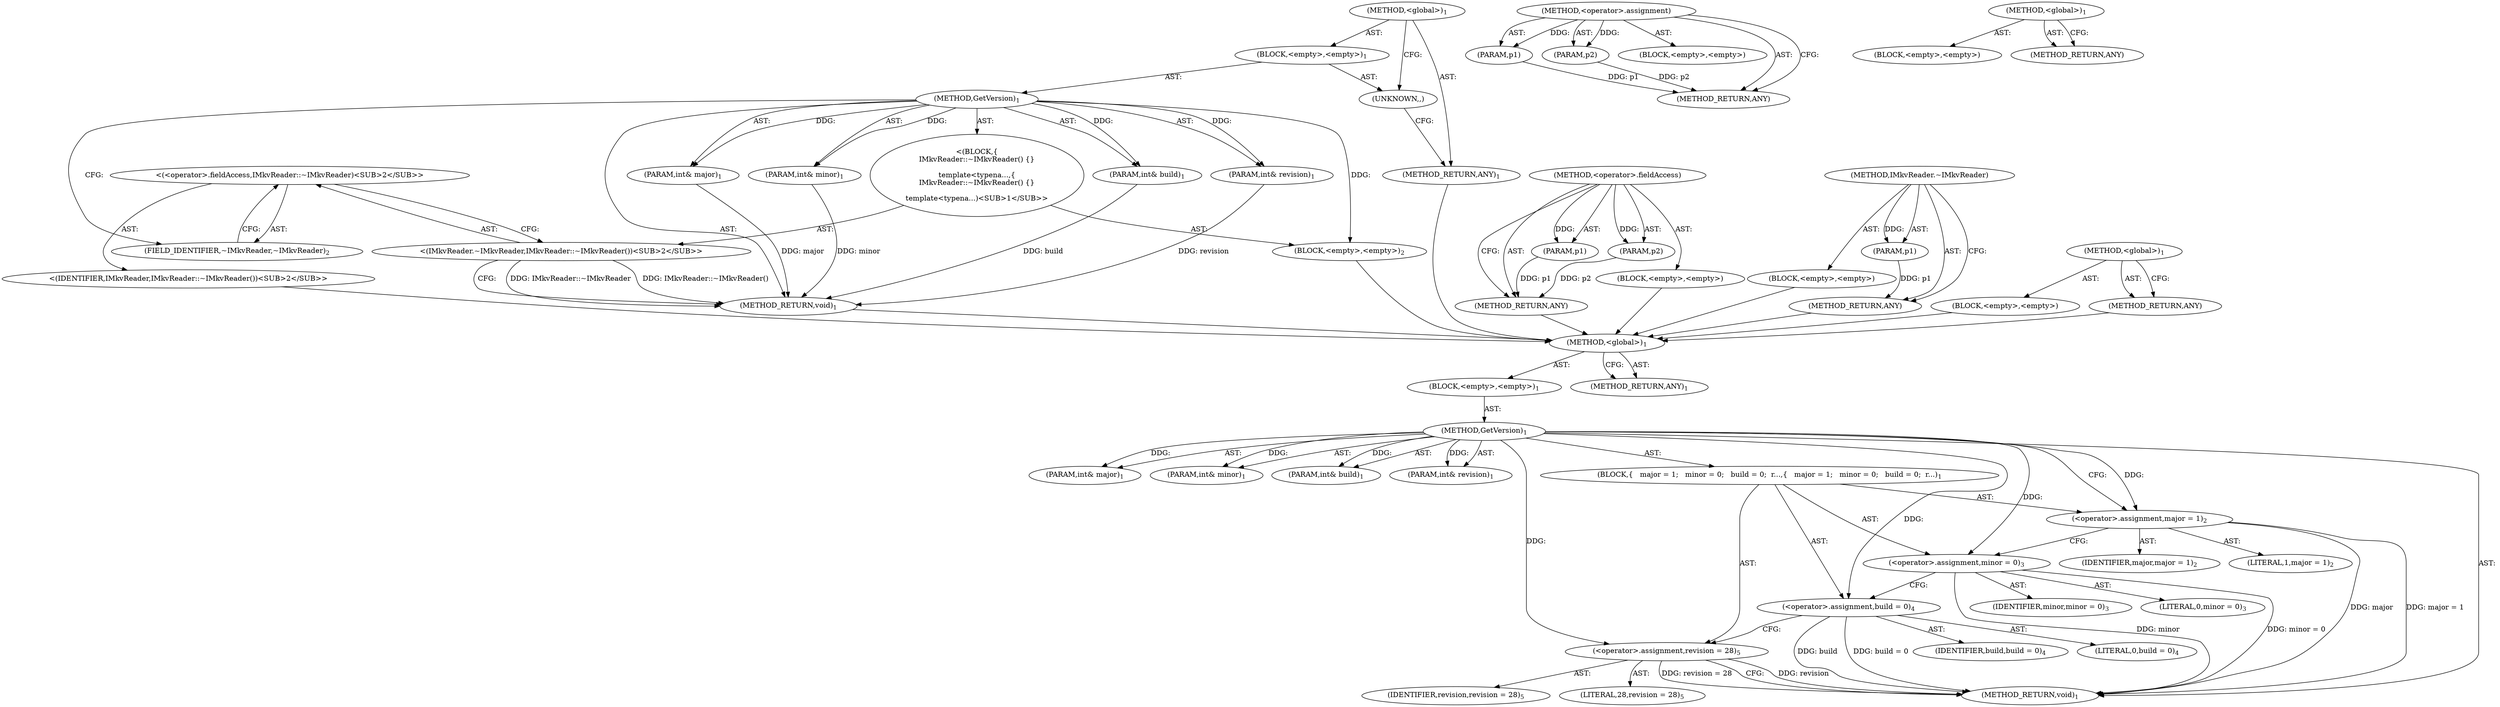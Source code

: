 digraph "&lt;global&gt;" {
vulnerable_6 [label=<(METHOD,&lt;global&gt;)<SUB>1</SUB>>];
vulnerable_7 [label=<(BLOCK,&lt;empty&gt;,&lt;empty&gt;)<SUB>1</SUB>>];
vulnerable_8 [label=<(METHOD,GetVersion)<SUB>1</SUB>>];
vulnerable_9 [label=<(PARAM,int&amp; major)<SUB>1</SUB>>];
vulnerable_10 [label=<(PARAM,int&amp; minor)<SUB>1</SUB>>];
vulnerable_11 [label=<(PARAM,int&amp; build)<SUB>1</SUB>>];
vulnerable_12 [label=<(PARAM,int&amp; revision)<SUB>1</SUB>>];
vulnerable_13 [label=<(BLOCK,{
   major = 1;
   minor = 0;
   build = 0;
  r...,{
   major = 1;
   minor = 0;
   build = 0;
  r...)<SUB>1</SUB>>];
vulnerable_14 [label=<(&lt;operator&gt;.assignment,major = 1)<SUB>2</SUB>>];
vulnerable_15 [label=<(IDENTIFIER,major,major = 1)<SUB>2</SUB>>];
vulnerable_16 [label=<(LITERAL,1,major = 1)<SUB>2</SUB>>];
vulnerable_17 [label=<(&lt;operator&gt;.assignment,minor = 0)<SUB>3</SUB>>];
vulnerable_18 [label=<(IDENTIFIER,minor,minor = 0)<SUB>3</SUB>>];
vulnerable_19 [label=<(LITERAL,0,minor = 0)<SUB>3</SUB>>];
vulnerable_20 [label=<(&lt;operator&gt;.assignment,build = 0)<SUB>4</SUB>>];
vulnerable_21 [label=<(IDENTIFIER,build,build = 0)<SUB>4</SUB>>];
vulnerable_22 [label=<(LITERAL,0,build = 0)<SUB>4</SUB>>];
vulnerable_23 [label=<(&lt;operator&gt;.assignment,revision = 28)<SUB>5</SUB>>];
vulnerable_24 [label=<(IDENTIFIER,revision,revision = 28)<SUB>5</SUB>>];
vulnerable_25 [label=<(LITERAL,28,revision = 28)<SUB>5</SUB>>];
vulnerable_26 [label=<(METHOD_RETURN,void)<SUB>1</SUB>>];
vulnerable_28 [label=<(METHOD_RETURN,ANY)<SUB>1</SUB>>];
vulnerable_43 [label=<(METHOD,&lt;operator&gt;.assignment)>];
vulnerable_44 [label=<(PARAM,p1)>];
vulnerable_45 [label=<(PARAM,p2)>];
vulnerable_46 [label=<(BLOCK,&lt;empty&gt;,&lt;empty&gt;)>];
vulnerable_47 [label=<(METHOD_RETURN,ANY)>];
vulnerable_37 [label=<(METHOD,&lt;global&gt;)<SUB>1</SUB>>];
vulnerable_38 [label=<(BLOCK,&lt;empty&gt;,&lt;empty&gt;)>];
vulnerable_39 [label=<(METHOD_RETURN,ANY)>];
fixed_6 [label=<(METHOD,&lt;global&gt;)<SUB>1</SUB>>];
fixed_7 [label=<(BLOCK,&lt;empty&gt;,&lt;empty&gt;)<SUB>1</SUB>>];
fixed_8 [label=<(METHOD,GetVersion)<SUB>1</SUB>>];
fixed_9 [label=<(PARAM,int&amp; major)<SUB>1</SUB>>];
fixed_10 [label=<(PARAM,int&amp; minor)<SUB>1</SUB>>];
fixed_11 [label=<(PARAM,int&amp; build)<SUB>1</SUB>>];
fixed_12 [label=<(PARAM,int&amp; revision)<SUB>1</SUB>>];
fixed_13 [label="<(BLOCK,{
IMkvReader::~IMkvReader() {}

template&lt;typena...,{
IMkvReader::~IMkvReader() {}

template&lt;typena...)<SUB>1</SUB>>"];
fixed_14 [label="<(IMkvReader.~IMkvReader,IMkvReader::~IMkvReader())<SUB>2</SUB>>"];
fixed_15 [label="<(&lt;operator&gt;.fieldAccess,IMkvReader::~IMkvReader)<SUB>2</SUB>>"];
fixed_16 [label="<(IDENTIFIER,IMkvReader,IMkvReader::~IMkvReader())<SUB>2</SUB>>"];
fixed_17 [label=<(FIELD_IDENTIFIER,~IMkvReader,~IMkvReader)<SUB>2</SUB>>];
fixed_18 [label=<(BLOCK,&lt;empty&gt;,&lt;empty&gt;)<SUB>2</SUB>>];
fixed_19 [label=<(METHOD_RETURN,void)<SUB>1</SUB>>];
fixed_21 [label=<(UNKNOWN,,)>];
fixed_22 [label=<(METHOD_RETURN,ANY)<SUB>1</SUB>>];
fixed_41 [label=<(METHOD,&lt;operator&gt;.fieldAccess)>];
fixed_42 [label=<(PARAM,p1)>];
fixed_43 [label=<(PARAM,p2)>];
fixed_44 [label=<(BLOCK,&lt;empty&gt;,&lt;empty&gt;)>];
fixed_45 [label=<(METHOD_RETURN,ANY)>];
fixed_37 [label=<(METHOD,IMkvReader.~IMkvReader)>];
fixed_38 [label=<(PARAM,p1)>];
fixed_39 [label=<(BLOCK,&lt;empty&gt;,&lt;empty&gt;)>];
fixed_40 [label=<(METHOD_RETURN,ANY)>];
fixed_31 [label=<(METHOD,&lt;global&gt;)<SUB>1</SUB>>];
fixed_32 [label=<(BLOCK,&lt;empty&gt;,&lt;empty&gt;)>];
fixed_33 [label=<(METHOD_RETURN,ANY)>];
vulnerable_6 -> vulnerable_7  [key=0, label="AST: "];
vulnerable_6 -> vulnerable_28  [key=0, label="AST: "];
vulnerable_6 -> vulnerable_28  [key=1, label="CFG: "];
vulnerable_7 -> vulnerable_8  [key=0, label="AST: "];
vulnerable_8 -> vulnerable_9  [key=0, label="AST: "];
vulnerable_8 -> vulnerable_9  [key=1, label="DDG: "];
vulnerable_8 -> vulnerable_10  [key=0, label="AST: "];
vulnerable_8 -> vulnerable_10  [key=1, label="DDG: "];
vulnerable_8 -> vulnerable_11  [key=0, label="AST: "];
vulnerable_8 -> vulnerable_11  [key=1, label="DDG: "];
vulnerable_8 -> vulnerable_12  [key=0, label="AST: "];
vulnerable_8 -> vulnerable_12  [key=1, label="DDG: "];
vulnerable_8 -> vulnerable_13  [key=0, label="AST: "];
vulnerable_8 -> vulnerable_26  [key=0, label="AST: "];
vulnerable_8 -> vulnerable_14  [key=0, label="CFG: "];
vulnerable_8 -> vulnerable_14  [key=1, label="DDG: "];
vulnerable_8 -> vulnerable_17  [key=0, label="DDG: "];
vulnerable_8 -> vulnerable_20  [key=0, label="DDG: "];
vulnerable_8 -> vulnerable_23  [key=0, label="DDG: "];
vulnerable_13 -> vulnerable_14  [key=0, label="AST: "];
vulnerable_13 -> vulnerable_17  [key=0, label="AST: "];
vulnerable_13 -> vulnerable_20  [key=0, label="AST: "];
vulnerable_13 -> vulnerable_23  [key=0, label="AST: "];
vulnerable_14 -> vulnerable_15  [key=0, label="AST: "];
vulnerable_14 -> vulnerable_16  [key=0, label="AST: "];
vulnerable_14 -> vulnerable_17  [key=0, label="CFG: "];
vulnerable_14 -> vulnerable_26  [key=0, label="DDG: major"];
vulnerable_14 -> vulnerable_26  [key=1, label="DDG: major = 1"];
vulnerable_17 -> vulnerable_18  [key=0, label="AST: "];
vulnerable_17 -> vulnerable_19  [key=0, label="AST: "];
vulnerable_17 -> vulnerable_20  [key=0, label="CFG: "];
vulnerable_17 -> vulnerable_26  [key=0, label="DDG: minor"];
vulnerable_17 -> vulnerable_26  [key=1, label="DDG: minor = 0"];
vulnerable_20 -> vulnerable_21  [key=0, label="AST: "];
vulnerable_20 -> vulnerable_22  [key=0, label="AST: "];
vulnerable_20 -> vulnerable_23  [key=0, label="CFG: "];
vulnerable_20 -> vulnerable_26  [key=0, label="DDG: build"];
vulnerable_20 -> vulnerable_26  [key=1, label="DDG: build = 0"];
vulnerable_23 -> vulnerable_24  [key=0, label="AST: "];
vulnerable_23 -> vulnerable_25  [key=0, label="AST: "];
vulnerable_23 -> vulnerable_26  [key=0, label="CFG: "];
vulnerable_23 -> vulnerable_26  [key=1, label="DDG: revision"];
vulnerable_23 -> vulnerable_26  [key=2, label="DDG: revision = 28"];
vulnerable_43 -> vulnerable_44  [key=0, label="AST: "];
vulnerable_43 -> vulnerable_44  [key=1, label="DDG: "];
vulnerable_43 -> vulnerable_46  [key=0, label="AST: "];
vulnerable_43 -> vulnerable_45  [key=0, label="AST: "];
vulnerable_43 -> vulnerable_45  [key=1, label="DDG: "];
vulnerable_43 -> vulnerable_47  [key=0, label="AST: "];
vulnerable_43 -> vulnerable_47  [key=1, label="CFG: "];
vulnerable_44 -> vulnerable_47  [key=0, label="DDG: p1"];
vulnerable_45 -> vulnerable_47  [key=0, label="DDG: p2"];
vulnerable_37 -> vulnerable_38  [key=0, label="AST: "];
vulnerable_37 -> vulnerable_39  [key=0, label="AST: "];
vulnerable_37 -> vulnerable_39  [key=1, label="CFG: "];
fixed_6 -> fixed_7  [key=0, label="AST: "];
fixed_6 -> fixed_22  [key=0, label="AST: "];
fixed_6 -> fixed_21  [key=0, label="CFG: "];
fixed_7 -> fixed_8  [key=0, label="AST: "];
fixed_7 -> fixed_21  [key=0, label="AST: "];
fixed_8 -> fixed_9  [key=0, label="AST: "];
fixed_8 -> fixed_9  [key=1, label="DDG: "];
fixed_8 -> fixed_10  [key=0, label="AST: "];
fixed_8 -> fixed_10  [key=1, label="DDG: "];
fixed_8 -> fixed_11  [key=0, label="AST: "];
fixed_8 -> fixed_11  [key=1, label="DDG: "];
fixed_8 -> fixed_12  [key=0, label="AST: "];
fixed_8 -> fixed_12  [key=1, label="DDG: "];
fixed_8 -> fixed_13  [key=0, label="AST: "];
fixed_8 -> fixed_19  [key=0, label="AST: "];
fixed_8 -> fixed_17  [key=0, label="CFG: "];
fixed_8 -> fixed_18  [key=0, label="DDG: "];
fixed_9 -> fixed_19  [key=0, label="DDG: major"];
fixed_10 -> fixed_19  [key=0, label="DDG: minor"];
fixed_11 -> fixed_19  [key=0, label="DDG: build"];
fixed_12 -> fixed_19  [key=0, label="DDG: revision"];
fixed_13 -> fixed_14  [key=0, label="AST: "];
fixed_13 -> fixed_18  [key=0, label="AST: "];
fixed_14 -> fixed_15  [key=0, label="AST: "];
fixed_14 -> fixed_19  [key=0, label="CFG: "];
fixed_14 -> fixed_19  [key=1, label="DDG: IMkvReader::~IMkvReader"];
fixed_14 -> fixed_19  [key=2, label="DDG: IMkvReader::~IMkvReader()"];
fixed_15 -> fixed_16  [key=0, label="AST: "];
fixed_15 -> fixed_17  [key=0, label="AST: "];
fixed_15 -> fixed_14  [key=0, label="CFG: "];
fixed_16 -> vulnerable_6  [key=0];
fixed_17 -> fixed_15  [key=0, label="CFG: "];
fixed_18 -> vulnerable_6  [key=0];
fixed_19 -> vulnerable_6  [key=0];
fixed_21 -> fixed_22  [key=0, label="CFG: "];
fixed_22 -> vulnerable_6  [key=0];
fixed_41 -> fixed_42  [key=0, label="AST: "];
fixed_41 -> fixed_42  [key=1, label="DDG: "];
fixed_41 -> fixed_44  [key=0, label="AST: "];
fixed_41 -> fixed_43  [key=0, label="AST: "];
fixed_41 -> fixed_43  [key=1, label="DDG: "];
fixed_41 -> fixed_45  [key=0, label="AST: "];
fixed_41 -> fixed_45  [key=1, label="CFG: "];
fixed_42 -> fixed_45  [key=0, label="DDG: p1"];
fixed_43 -> fixed_45  [key=0, label="DDG: p2"];
fixed_44 -> vulnerable_6  [key=0];
fixed_45 -> vulnerable_6  [key=0];
fixed_37 -> fixed_38  [key=0, label="AST: "];
fixed_37 -> fixed_38  [key=1, label="DDG: "];
fixed_37 -> fixed_39  [key=0, label="AST: "];
fixed_37 -> fixed_40  [key=0, label="AST: "];
fixed_37 -> fixed_40  [key=1, label="CFG: "];
fixed_38 -> fixed_40  [key=0, label="DDG: p1"];
fixed_39 -> vulnerable_6  [key=0];
fixed_40 -> vulnerable_6  [key=0];
fixed_31 -> fixed_32  [key=0, label="AST: "];
fixed_31 -> fixed_33  [key=0, label="AST: "];
fixed_31 -> fixed_33  [key=1, label="CFG: "];
fixed_32 -> vulnerable_6  [key=0];
fixed_33 -> vulnerable_6  [key=0];
}
